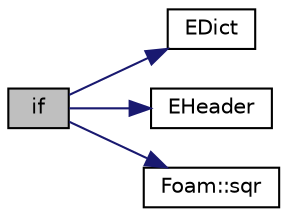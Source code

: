 digraph "if"
{
  bgcolor="transparent";
  edge [fontname="Helvetica",fontsize="10",labelfontname="Helvetica",labelfontsize="10"];
  node [fontname="Helvetica",fontsize="10",shape=record];
  rankdir="LR";
  Node1 [label="if",height=0.2,width=0.4,color="black", fillcolor="grey75", style="filled" fontcolor="black"];
  Node1 -> Node2 [color="midnightblue",fontsize="10",style="solid",fontname="Helvetica"];
  Node2 [label="EDict",height=0.2,width=0.4,color="black",URL="$readMechanicalProperties_8H.html#a3835242c81c915a53fc6da1aefe15a5e"];
  Node1 -> Node3 [color="midnightblue",fontsize="10",style="solid",fontname="Helvetica"];
  Node3 [label="EHeader",height=0.2,width=0.4,color="black",URL="$readMechanicalProperties_8H.html#a7b44c98f42eae0367580cb92e85af0a0"];
  Node1 -> Node4 [color="midnightblue",fontsize="10",style="solid",fontname="Helvetica"];
  Node4 [label="Foam::sqr",height=0.2,width=0.4,color="black",URL="$namespaceFoam.html#a277dc11c581d53826ab5090b08f3b17b"];
}
